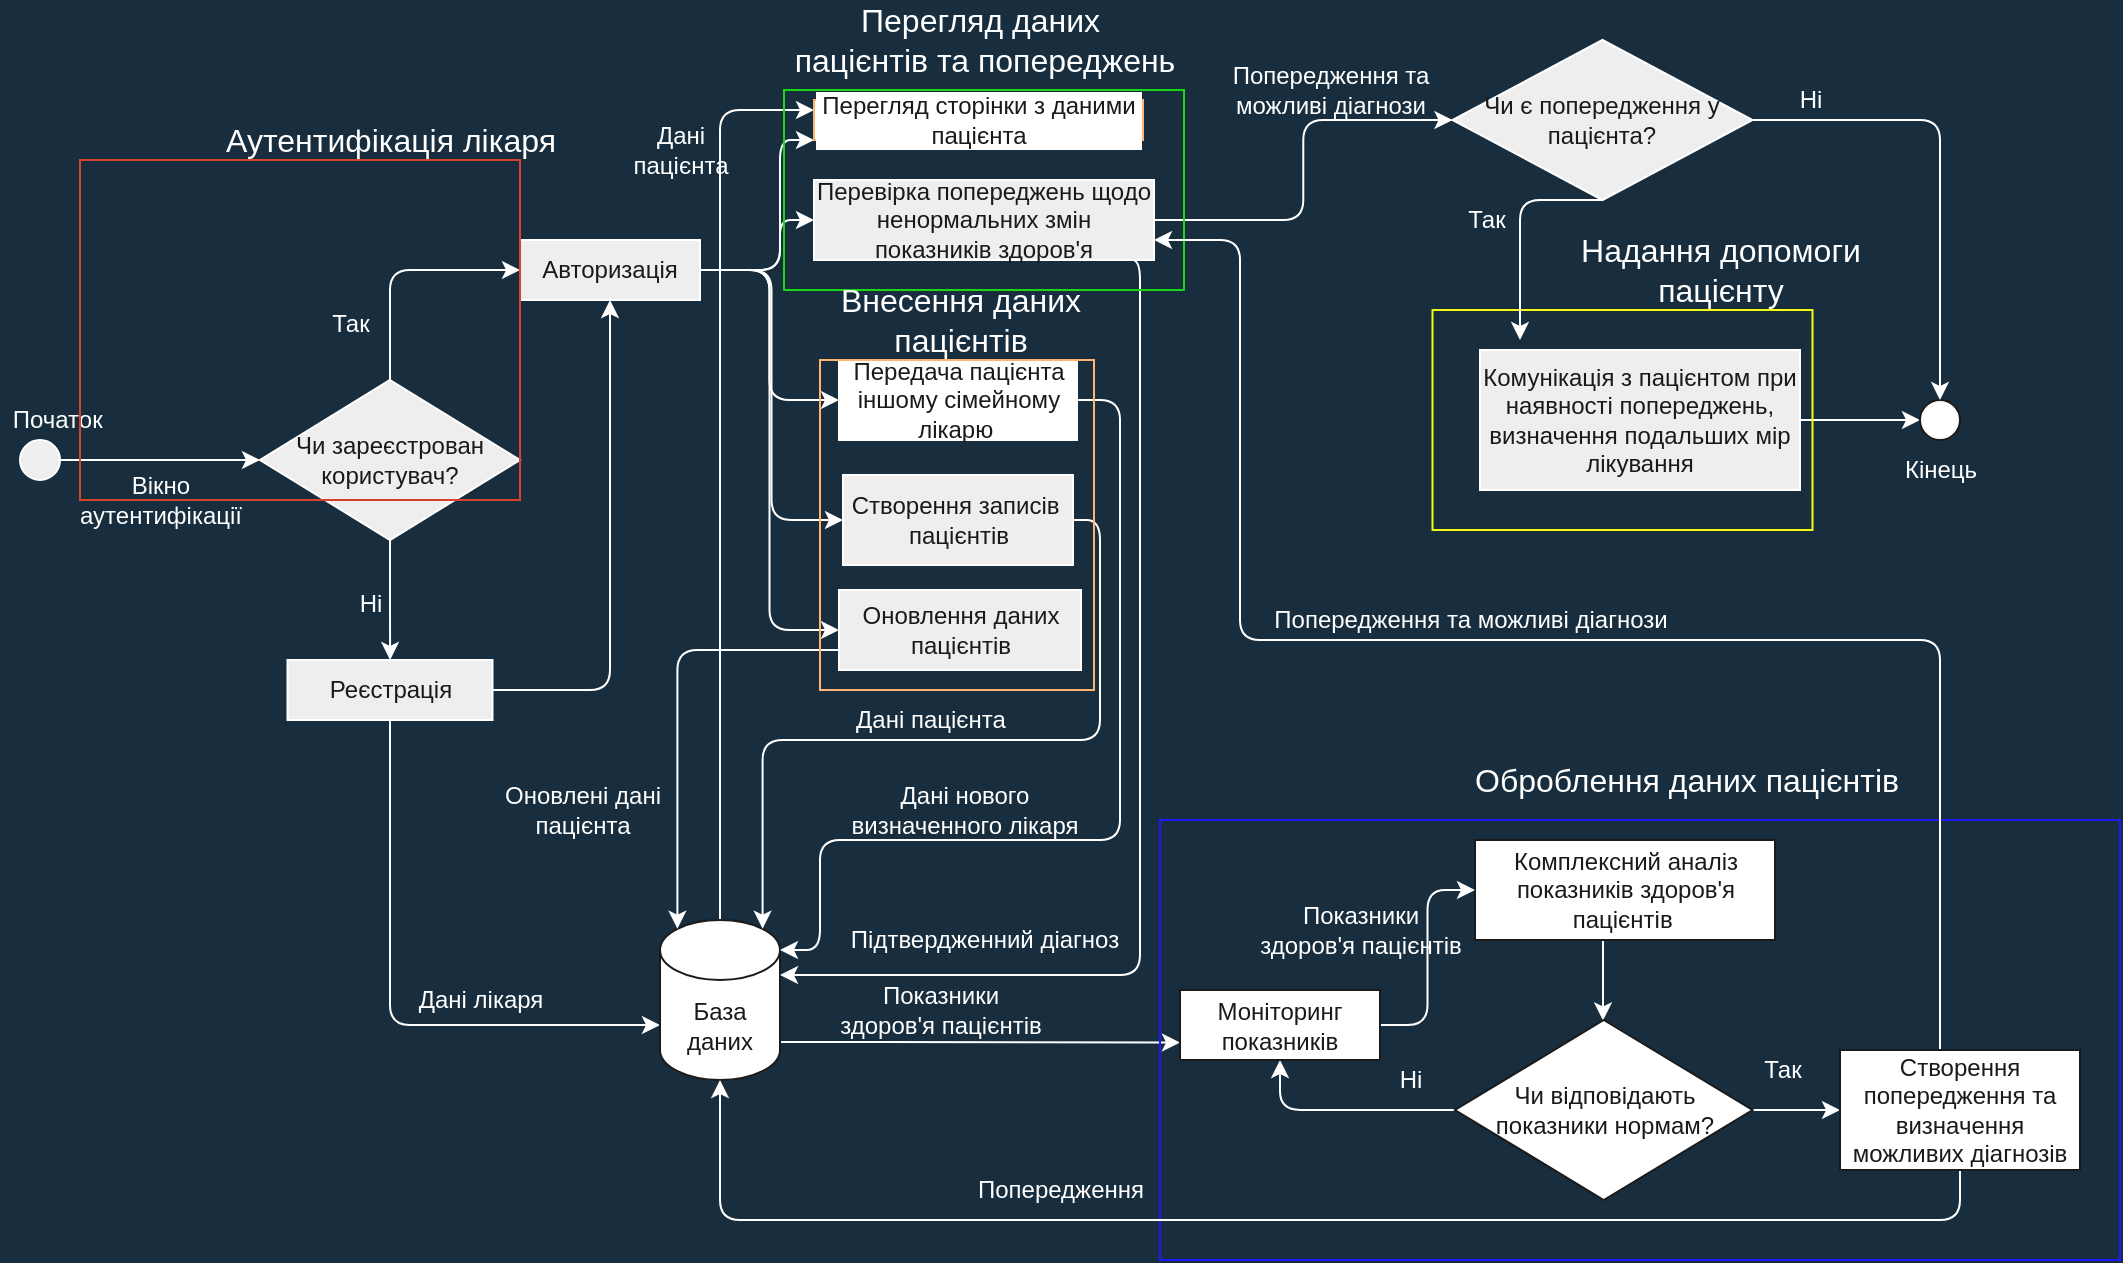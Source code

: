 <mxfile version="16.0.0" type="github">
  <diagram id="C5RBs43oDa-KdzZeNtuy" name="Page-1">
    <mxGraphModel dx="1379" dy="676" grid="1" gridSize="10" guides="1" tooltips="1" connect="1" arrows="1" fold="1" page="1" pageScale="1" pageWidth="4681" pageHeight="3300" background="#182E3E" math="0" shadow="0">
      <root>
        <mxCell id="WIyWlLk6GJQsqaUBKTNV-0" />
        <mxCell id="WIyWlLk6GJQsqaUBKTNV-1" parent="WIyWlLk6GJQsqaUBKTNV-0" />
        <mxCell id="y0yZuJV5ynNRILyXGZqt-6" style="edgeStyle=orthogonalEdgeStyle;curved=0;rounded=1;sketch=0;orthogonalLoop=1;jettySize=auto;html=1;fontColor=#FFFFFF;strokeColor=#FFFFFF;" edge="1" parent="WIyWlLk6GJQsqaUBKTNV-1" source="y0yZuJV5ynNRILyXGZqt-0">
          <mxGeometry relative="1" as="geometry">
            <mxPoint x="130" y="230" as="targetPoint" />
          </mxGeometry>
        </mxCell>
        <mxCell id="y0yZuJV5ynNRILyXGZqt-0" value="" style="ellipse;whiteSpace=wrap;html=1;aspect=fixed;rounded=0;sketch=0;fontColor=#1A1A1A;strokeColor=#FFFFFF;fillColor=#EEEEEE;" vertex="1" parent="WIyWlLk6GJQsqaUBKTNV-1">
          <mxGeometry x="10" y="220" width="20" height="20" as="geometry" />
        </mxCell>
        <mxCell id="y0yZuJV5ynNRILyXGZqt-3" value="Початок&amp;nbsp;" style="text;html=1;align=center;verticalAlign=middle;resizable=0;points=[];autosize=1;strokeColor=none;fillColor=none;fontColor=#FFFFFF;" vertex="1" parent="WIyWlLk6GJQsqaUBKTNV-1">
          <mxGeometry y="200" width="60" height="20" as="geometry" />
        </mxCell>
        <mxCell id="y0yZuJV5ynNRILyXGZqt-8" value="&lt;font style=&quot;font-size: 16px&quot;&gt;Аутентифікація лікаря&lt;/font&gt;" style="text;html=1;align=center;verticalAlign=middle;resizable=0;points=[];autosize=1;strokeColor=none;fillColor=none;fontColor=#FFFFFF;" vertex="1" parent="WIyWlLk6GJQsqaUBKTNV-1">
          <mxGeometry x="105" y="60" width="180" height="20" as="geometry" />
        </mxCell>
        <mxCell id="y0yZuJV5ynNRILyXGZqt-10" value="Вікно &lt;br&gt;аутентифікації" style="text;html=1;align=center;verticalAlign=middle;resizable=0;points=[];autosize=1;strokeColor=none;fillColor=none;fontSize=12;fontColor=#FFFFFF;" vertex="1" parent="WIyWlLk6GJQsqaUBKTNV-1">
          <mxGeometry x="30" y="235" width="100" height="30" as="geometry" />
        </mxCell>
        <mxCell id="y0yZuJV5ynNRILyXGZqt-14" value="" style="edgeStyle=orthogonalEdgeStyle;curved=0;rounded=1;sketch=0;orthogonalLoop=1;jettySize=auto;html=1;fontSize=12;fontColor=#1A1A1A;strokeColor=#FFFFFF;entryX=0;entryY=0.5;entryDx=0;entryDy=0;" edge="1" parent="WIyWlLk6GJQsqaUBKTNV-1" source="y0yZuJV5ynNRILyXGZqt-11" target="y0yZuJV5ynNRILyXGZqt-13">
          <mxGeometry relative="1" as="geometry" />
        </mxCell>
        <mxCell id="y0yZuJV5ynNRILyXGZqt-17" value="" style="edgeStyle=orthogonalEdgeStyle;curved=0;rounded=1;sketch=0;orthogonalLoop=1;jettySize=auto;html=1;fontSize=12;fontColor=#1A1A1A;strokeColor=#FFFFFF;" edge="1" parent="WIyWlLk6GJQsqaUBKTNV-1" source="y0yZuJV5ynNRILyXGZqt-11" target="y0yZuJV5ynNRILyXGZqt-16">
          <mxGeometry relative="1" as="geometry" />
        </mxCell>
        <mxCell id="y0yZuJV5ynNRILyXGZqt-11" value="&lt;font color=&quot;#1a1a1a&quot;&gt;Чи зареєстрован користувач?&lt;/font&gt;" style="rhombus;whiteSpace=wrap;html=1;rounded=0;sketch=0;fontSize=12;fontColor=#FFFFFF;strokeColor=#FFFFFF;fillColor=#EEEEEE;" vertex="1" parent="WIyWlLk6GJQsqaUBKTNV-1">
          <mxGeometry x="130" y="190" width="130" height="80" as="geometry" />
        </mxCell>
        <mxCell id="y0yZuJV5ynNRILyXGZqt-23" value="" style="edgeStyle=orthogonalEdgeStyle;curved=0;rounded=1;sketch=0;orthogonalLoop=1;jettySize=auto;html=1;fontSize=12;fontColor=#1A1A1A;strokeColor=#FFFFFF;entryX=0;entryY=0.5;entryDx=0;entryDy=0;" edge="1" parent="WIyWlLk6GJQsqaUBKTNV-1" source="y0yZuJV5ynNRILyXGZqt-13" target="y0yZuJV5ynNRILyXGZqt-22">
          <mxGeometry relative="1" as="geometry" />
        </mxCell>
        <mxCell id="y0yZuJV5ynNRILyXGZqt-28" style="edgeStyle=orthogonalEdgeStyle;curved=0;rounded=1;sketch=0;orthogonalLoop=1;jettySize=auto;html=1;entryX=0;entryY=0.5;entryDx=0;entryDy=0;fontSize=12;fontColor=#1A1A1A;strokeColor=#FFFFFF;" edge="1" parent="WIyWlLk6GJQsqaUBKTNV-1" source="y0yZuJV5ynNRILyXGZqt-13" target="y0yZuJV5ynNRILyXGZqt-26">
          <mxGeometry relative="1" as="geometry">
            <Array as="points">
              <mxPoint x="390" y="135" />
              <mxPoint x="390" y="110" />
            </Array>
          </mxGeometry>
        </mxCell>
        <mxCell id="y0yZuJV5ynNRILyXGZqt-29" style="edgeStyle=orthogonalEdgeStyle;curved=0;rounded=1;sketch=0;orthogonalLoop=1;jettySize=auto;html=1;fontSize=12;fontColor=#1A1A1A;strokeColor=#FFFFFF;entryX=0;entryY=0.5;entryDx=0;entryDy=0;" edge="1" parent="WIyWlLk6GJQsqaUBKTNV-1" source="y0yZuJV5ynNRILyXGZqt-13" target="y0yZuJV5ynNRILyXGZqt-30">
          <mxGeometry relative="1" as="geometry">
            <mxPoint x="380" y="50" as="targetPoint" />
          </mxGeometry>
        </mxCell>
        <mxCell id="y0yZuJV5ynNRILyXGZqt-76" value="" style="edgeStyle=orthogonalEdgeStyle;rounded=1;sketch=0;orthogonalLoop=1;jettySize=auto;html=1;fontSize=12;fontColor=#FFFFFF;strokeColor=#FFFFFF;entryX=0;entryY=0.5;entryDx=0;entryDy=0;" edge="1" parent="WIyWlLk6GJQsqaUBKTNV-1" source="y0yZuJV5ynNRILyXGZqt-13" target="y0yZuJV5ynNRILyXGZqt-75">
          <mxGeometry relative="1" as="geometry" />
        </mxCell>
        <mxCell id="y0yZuJV5ynNRILyXGZqt-110" style="edgeStyle=orthogonalEdgeStyle;rounded=1;sketch=0;orthogonalLoop=1;jettySize=auto;html=1;entryX=0;entryY=1;entryDx=0;entryDy=0;fontSize=12;fontColor=#FFFFFF;strokeColor=#FFFFFF;" edge="1" parent="WIyWlLk6GJQsqaUBKTNV-1" source="y0yZuJV5ynNRILyXGZqt-13" target="y0yZuJV5ynNRILyXGZqt-108">
          <mxGeometry relative="1" as="geometry">
            <Array as="points">
              <mxPoint x="390" y="135" />
              <mxPoint x="390" y="70" />
            </Array>
          </mxGeometry>
        </mxCell>
        <mxCell id="y0yZuJV5ynNRILyXGZqt-13" value="&lt;font color=&quot;#1a1a1a&quot;&gt;Авторизація&lt;/font&gt;" style="whiteSpace=wrap;html=1;fillColor=#EEEEEE;strokeColor=#FFFFFF;fontColor=#FFFFFF;rounded=0;sketch=0;" vertex="1" parent="WIyWlLk6GJQsqaUBKTNV-1">
          <mxGeometry x="260" y="120" width="90" height="30" as="geometry" />
        </mxCell>
        <mxCell id="y0yZuJV5ynNRILyXGZqt-20" style="edgeStyle=orthogonalEdgeStyle;curved=0;rounded=1;sketch=0;orthogonalLoop=1;jettySize=auto;html=1;entryX=0;entryY=0;entryDx=0;entryDy=52.5;entryPerimeter=0;fontSize=12;fontColor=#1A1A1A;strokeColor=#FFFFFF;exitX=0.5;exitY=1;exitDx=0;exitDy=0;" edge="1" parent="WIyWlLk6GJQsqaUBKTNV-1" source="y0yZuJV5ynNRILyXGZqt-16" target="y0yZuJV5ynNRILyXGZqt-19">
          <mxGeometry relative="1" as="geometry" />
        </mxCell>
        <mxCell id="y0yZuJV5ynNRILyXGZqt-21" style="edgeStyle=orthogonalEdgeStyle;curved=0;rounded=1;sketch=0;orthogonalLoop=1;jettySize=auto;html=1;entryX=0.5;entryY=1;entryDx=0;entryDy=0;fontSize=12;fontColor=#1A1A1A;strokeColor=#FFFFFF;" edge="1" parent="WIyWlLk6GJQsqaUBKTNV-1" source="y0yZuJV5ynNRILyXGZqt-16" target="y0yZuJV5ynNRILyXGZqt-13">
          <mxGeometry relative="1" as="geometry" />
        </mxCell>
        <mxCell id="y0yZuJV5ynNRILyXGZqt-16" value="&lt;font color=&quot;#1a1a1a&quot;&gt;Реєстрація&lt;/font&gt;" style="whiteSpace=wrap;html=1;fillColor=#EEEEEE;strokeColor=#FFFFFF;fontColor=#FFFFFF;rounded=0;sketch=0;" vertex="1" parent="WIyWlLk6GJQsqaUBKTNV-1">
          <mxGeometry x="143.75" y="330" width="102.5" height="30" as="geometry" />
        </mxCell>
        <mxCell id="y0yZuJV5ynNRILyXGZqt-100" style="edgeStyle=orthogonalEdgeStyle;rounded=1;sketch=0;orthogonalLoop=1;jettySize=auto;html=1;entryX=0;entryY=0.75;entryDx=0;entryDy=0;fontSize=12;fontColor=#FFFFFF;strokeColor=#FFFFFF;" edge="1" parent="WIyWlLk6GJQsqaUBKTNV-1" source="y0yZuJV5ynNRILyXGZqt-19" target="y0yZuJV5ynNRILyXGZqt-97">
          <mxGeometry relative="1" as="geometry">
            <Array as="points">
              <mxPoint x="430" y="521" />
              <mxPoint x="430" y="521" />
            </Array>
          </mxGeometry>
        </mxCell>
        <mxCell id="y0yZuJV5ynNRILyXGZqt-111" style="edgeStyle=orthogonalEdgeStyle;rounded=1;sketch=0;orthogonalLoop=1;jettySize=auto;html=1;entryX=0;entryY=0.25;entryDx=0;entryDy=0;fontSize=12;fontColor=#1A1A1A;strokeColor=#FFFFFF;" edge="1" parent="WIyWlLk6GJQsqaUBKTNV-1" source="y0yZuJV5ynNRILyXGZqt-19" target="y0yZuJV5ynNRILyXGZqt-108">
          <mxGeometry relative="1" as="geometry">
            <Array as="points">
              <mxPoint x="360" y="55" />
            </Array>
          </mxGeometry>
        </mxCell>
        <mxCell id="y0yZuJV5ynNRILyXGZqt-19" value="&lt;span style=&quot;background-color: rgb(255 , 255 , 255)&quot;&gt;База даних&lt;/span&gt;" style="shape=cylinder3;whiteSpace=wrap;html=1;boundedLbl=1;backgroundOutline=1;size=15;rounded=0;sketch=0;fontSize=12;fontColor=#1A1A1A;strokeColor=#1A1A1A;fillColor=#FFFFFF;" vertex="1" parent="WIyWlLk6GJQsqaUBKTNV-1">
          <mxGeometry x="330" y="460" width="60" height="80" as="geometry" />
        </mxCell>
        <mxCell id="y0yZuJV5ynNRILyXGZqt-33" style="edgeStyle=orthogonalEdgeStyle;curved=0;rounded=1;sketch=0;orthogonalLoop=1;jettySize=auto;html=1;entryX=0.855;entryY=0;entryDx=0;entryDy=4.35;entryPerimeter=0;fontSize=12;fontColor=#1A1A1A;strokeColor=#FFFFFF;exitX=1;exitY=0.5;exitDx=0;exitDy=0;" edge="1" parent="WIyWlLk6GJQsqaUBKTNV-1" source="y0yZuJV5ynNRILyXGZqt-22" target="y0yZuJV5ynNRILyXGZqt-19">
          <mxGeometry relative="1" as="geometry">
            <mxPoint x="530" y="200" as="sourcePoint" />
            <Array as="points">
              <mxPoint x="550" y="260" />
              <mxPoint x="550" y="370" />
              <mxPoint x="381" y="370" />
            </Array>
          </mxGeometry>
        </mxCell>
        <mxCell id="y0yZuJV5ynNRILyXGZqt-22" value="&lt;font color=&quot;#1a1a1a&quot;&gt;Створення записів&amp;nbsp;&lt;br&gt;пацієнтів&lt;/font&gt;" style="whiteSpace=wrap;html=1;fillColor=#EEEEEE;strokeColor=#FFFFFF;fontColor=#FFFFFF;rounded=0;sketch=0;" vertex="1" parent="WIyWlLk6GJQsqaUBKTNV-1">
          <mxGeometry x="421.5" y="237.5" width="115" height="45" as="geometry" />
        </mxCell>
        <mxCell id="y0yZuJV5ynNRILyXGZqt-90" style="edgeStyle=orthogonalEdgeStyle;rounded=1;sketch=0;orthogonalLoop=1;jettySize=auto;html=1;entryX=1;entryY=0;entryDx=0;entryDy=27.5;entryPerimeter=0;fontSize=12;fontColor=#FFFFFF;strokeColor=#FFFFFF;exitX=0.912;exitY=0.997;exitDx=0;exitDy=0;exitPerimeter=0;" edge="1" parent="WIyWlLk6GJQsqaUBKTNV-1" source="y0yZuJV5ynNRILyXGZqt-26" target="y0yZuJV5ynNRILyXGZqt-19">
          <mxGeometry relative="1" as="geometry">
            <mxPoint x="570" y="170" as="sourcePoint" />
            <Array as="points">
              <mxPoint x="570" y="488" />
            </Array>
          </mxGeometry>
        </mxCell>
        <mxCell id="y0yZuJV5ynNRILyXGZqt-116" value="" style="edgeStyle=orthogonalEdgeStyle;rounded=1;sketch=0;orthogonalLoop=1;jettySize=auto;html=1;fontSize=12;fontColor=#FFFFFF;strokeColor=#FFFFFF;" edge="1" parent="WIyWlLk6GJQsqaUBKTNV-1" source="y0yZuJV5ynNRILyXGZqt-26" target="y0yZuJV5ynNRILyXGZqt-115">
          <mxGeometry relative="1" as="geometry" />
        </mxCell>
        <mxCell id="y0yZuJV5ynNRILyXGZqt-26" value="&lt;span style=&quot;color: rgb(26 , 26 , 26)&quot;&gt;Перевірка попереджень щодо ненормальних змін показників здоров&#39;я&lt;/span&gt;" style="whiteSpace=wrap;html=1;fillColor=#EEEEEE;strokeColor=#FFFFFF;fontColor=#FFFFFF;rounded=0;sketch=0;" vertex="1" parent="WIyWlLk6GJQsqaUBKTNV-1">
          <mxGeometry x="407" y="90" width="170" height="40" as="geometry" />
        </mxCell>
        <mxCell id="y0yZuJV5ynNRILyXGZqt-34" style="edgeStyle=orthogonalEdgeStyle;curved=0;rounded=1;sketch=0;orthogonalLoop=1;jettySize=auto;html=1;entryX=0.145;entryY=0;entryDx=0;entryDy=4.35;entryPerimeter=0;fontSize=12;fontColor=#1A1A1A;strokeColor=#FFFFFF;exitX=0;exitY=0.75;exitDx=0;exitDy=0;" edge="1" parent="WIyWlLk6GJQsqaUBKTNV-1" source="y0yZuJV5ynNRILyXGZqt-30" target="y0yZuJV5ynNRILyXGZqt-19">
          <mxGeometry relative="1" as="geometry" />
        </mxCell>
        <mxCell id="y0yZuJV5ynNRILyXGZqt-30" value="&lt;font color=&quot;#1a1a1a&quot;&gt;Оновлення даних пацієнтів&lt;/font&gt;" style="whiteSpace=wrap;html=1;fillColor=#EEEEEE;strokeColor=#FFFFFF;fontColor=#FFFFFF;rounded=0;sketch=0;" vertex="1" parent="WIyWlLk6GJQsqaUBKTNV-1">
          <mxGeometry x="419.5" y="295" width="121" height="40" as="geometry" />
        </mxCell>
        <mxCell id="y0yZuJV5ynNRILyXGZqt-35" value="Дані лікаря" style="text;html=1;align=center;verticalAlign=middle;resizable=0;points=[];autosize=1;strokeColor=none;fillColor=none;fontSize=12;fontColor=#FFFFFF;" vertex="1" parent="WIyWlLk6GJQsqaUBKTNV-1">
          <mxGeometry x="200" y="490" width="80" height="20" as="geometry" />
        </mxCell>
        <mxCell id="y0yZuJV5ynNRILyXGZqt-36" value="Оновлені дані &lt;br&gt;пацієнта" style="text;html=1;align=center;verticalAlign=middle;resizable=0;points=[];autosize=1;strokeColor=none;fillColor=none;fontSize=12;fontColor=#FFFFFF;" vertex="1" parent="WIyWlLk6GJQsqaUBKTNV-1">
          <mxGeometry x="246.25" y="390" width="90" height="30" as="geometry" />
        </mxCell>
        <mxCell id="y0yZuJV5ynNRILyXGZqt-37" value="Дані пацієнта" style="text;html=1;align=center;verticalAlign=middle;resizable=0;points=[];autosize=1;strokeColor=none;fillColor=none;fontSize=12;fontColor=#FFFFFF;" vertex="1" parent="WIyWlLk6GJQsqaUBKTNV-1">
          <mxGeometry x="420" y="350" width="90" height="20" as="geometry" />
        </mxCell>
        <mxCell id="y0yZuJV5ynNRILyXGZqt-80" value="" style="edgeStyle=orthogonalEdgeStyle;rounded=1;sketch=0;orthogonalLoop=1;jettySize=auto;html=1;fontSize=12;fontColor=#FFFFFF;strokeColor=#FFFFFF;" edge="1" parent="WIyWlLk6GJQsqaUBKTNV-1" source="y0yZuJV5ynNRILyXGZqt-38" target="y0yZuJV5ynNRILyXGZqt-79">
          <mxGeometry relative="1" as="geometry">
            <Array as="points">
              <mxPoint x="801.5" y="480" />
              <mxPoint x="801.5" y="480" />
            </Array>
          </mxGeometry>
        </mxCell>
        <mxCell id="y0yZuJV5ynNRILyXGZqt-38" value="Комплексний аналіз показників здоров&#39;я пацієнтів&amp;nbsp;" style="whiteSpace=wrap;html=1;fillColor=#FFFFFF;strokeColor=#1A1A1A;fontColor=#1A1A1A;rounded=0;sketch=0;" vertex="1" parent="WIyWlLk6GJQsqaUBKTNV-1">
          <mxGeometry x="737.5" y="420" width="150" height="50" as="geometry" />
        </mxCell>
        <mxCell id="y0yZuJV5ynNRILyXGZqt-42" value="Попередження та можливі діагнози" style="text;html=1;align=center;verticalAlign=middle;resizable=0;points=[];autosize=1;strokeColor=none;fillColor=none;fontSize=12;fontColor=#FFFFFF;" vertex="1" parent="WIyWlLk6GJQsqaUBKTNV-1">
          <mxGeometry x="630" y="300" width="210" height="20" as="geometry" />
        </mxCell>
        <mxCell id="y0yZuJV5ynNRILyXGZqt-43" value="Показники &lt;br&gt;здоров&#39;я пацієнтів" style="text;html=1;align=center;verticalAlign=middle;resizable=0;points=[];autosize=1;strokeColor=none;fillColor=none;fontSize=12;fontColor=#FFFFFF;" vertex="1" parent="WIyWlLk6GJQsqaUBKTNV-1">
          <mxGeometry x="410" y="490" width="120" height="30" as="geometry" />
        </mxCell>
        <mxCell id="y0yZuJV5ynNRILyXGZqt-49" value="" style="edgeStyle=orthogonalEdgeStyle;curved=0;rounded=1;sketch=0;orthogonalLoop=1;jettySize=auto;html=1;fontSize=12;fontColor=#1A1A1A;strokeColor=#FFFFFF;entryX=0;entryY=0.5;entryDx=0;entryDy=0;exitX=1;exitY=0.5;exitDx=0;exitDy=0;" edge="1" parent="WIyWlLk6GJQsqaUBKTNV-1" source="y0yZuJV5ynNRILyXGZqt-46" target="y0yZuJV5ynNRILyXGZqt-50">
          <mxGeometry relative="1" as="geometry">
            <mxPoint x="830" y="290" as="sourcePoint" />
            <mxPoint x="720" y="330" as="targetPoint" />
            <Array as="points">
              <mxPoint x="920" y="210" />
            </Array>
          </mxGeometry>
        </mxCell>
        <mxCell id="y0yZuJV5ynNRILyXGZqt-46" value="&lt;font color=&quot;#1a1a1a&quot;&gt;Комунікація з пацієнтом при наявності попереджень, визначення подальших мір лікування&lt;/font&gt;" style="whiteSpace=wrap;html=1;fillColor=#EEEEEE;strokeColor=#FFFFFF;fontColor=#FFFFFF;rounded=0;sketch=0;" vertex="1" parent="WIyWlLk6GJQsqaUBKTNV-1">
          <mxGeometry x="740" y="175" width="160" height="70" as="geometry" />
        </mxCell>
        <mxCell id="y0yZuJV5ynNRILyXGZqt-50" value="" style="ellipse;whiteSpace=wrap;html=1;aspect=fixed;rounded=0;labelBackgroundColor=#FFFFFF;sketch=0;fontSize=12;fontColor=#1A1A1A;strokeColor=#1A1A1A;fillColor=#FFFFFF;" vertex="1" parent="WIyWlLk6GJQsqaUBKTNV-1">
          <mxGeometry x="960" y="200" width="20" height="20" as="geometry" />
        </mxCell>
        <mxCell id="y0yZuJV5ynNRILyXGZqt-51" value="&lt;font color=&quot;#ffffff&quot;&gt;Кінець&lt;br&gt;&lt;/font&gt;" style="text;html=1;align=center;verticalAlign=middle;resizable=0;points=[];autosize=1;strokeColor=none;fillColor=none;fontSize=12;fontColor=#1A1A1A;" vertex="1" parent="WIyWlLk6GJQsqaUBKTNV-1">
          <mxGeometry x="945" y="225" width="50" height="20" as="geometry" />
        </mxCell>
        <mxCell id="y0yZuJV5ynNRILyXGZqt-59" value="&lt;font style=&quot;font-size: 16px&quot;&gt;Оброблення даних пацієнтів&lt;/font&gt;" style="text;html=1;align=center;verticalAlign=middle;resizable=0;points=[];autosize=1;strokeColor=none;fillColor=none;fontSize=12;fontColor=#FFFFFF;" vertex="1" parent="WIyWlLk6GJQsqaUBKTNV-1">
          <mxGeometry x="727.5" y="380" width="230" height="20" as="geometry" />
        </mxCell>
        <mxCell id="y0yZuJV5ynNRILyXGZqt-60" value="Перегляд даних&amp;nbsp;&lt;br&gt;пацієнтів та попереджень" style="text;html=1;align=center;verticalAlign=middle;resizable=0;points=[];autosize=1;strokeColor=none;fillColor=none;fontSize=16;fontColor=#FFFFFF;" vertex="1" parent="WIyWlLk6GJQsqaUBKTNV-1">
          <mxGeometry x="387" width="210" height="40" as="geometry" />
        </mxCell>
        <mxCell id="y0yZuJV5ynNRILyXGZqt-61" value="Надання допомоги&lt;br&gt;пацієнту" style="text;html=1;align=center;verticalAlign=middle;resizable=0;points=[];autosize=1;strokeColor=none;fillColor=none;fontSize=16;fontColor=#FFFFFF;" vertex="1" parent="WIyWlLk6GJQsqaUBKTNV-1">
          <mxGeometry x="780" y="115" width="160" height="40" as="geometry" />
        </mxCell>
        <mxCell id="y0yZuJV5ynNRILyXGZqt-67" value="" style="rounded=0;labelBackgroundColor=default;sketch=0;fontSize=16;whiteSpace=wrap;html=1;fillColor=none;fontColor=#333333;strokeColor=#D6422B;gradientColor=none;" vertex="1" parent="WIyWlLk6GJQsqaUBKTNV-1">
          <mxGeometry x="40" y="80" width="220" height="170" as="geometry" />
        </mxCell>
        <mxCell id="y0yZuJV5ynNRILyXGZqt-68" value="" style="rounded=0;whiteSpace=wrap;html=1;labelBackgroundColor=default;sketch=0;fontSize=16;fontColor=#FFFFFF;strokeColor=#1CD615;fillColor=none;gradientColor=none;" vertex="1" parent="WIyWlLk6GJQsqaUBKTNV-1">
          <mxGeometry x="392" y="45" width="200" height="100" as="geometry" />
        </mxCell>
        <mxCell id="y0yZuJV5ynNRILyXGZqt-69" value="" style="rounded=0;whiteSpace=wrap;html=1;labelBackgroundColor=default;sketch=0;fontSize=16;fontColor=#FFFFFF;strokeColor=#F5FC14;fillColor=none;gradientColor=none;" vertex="1" parent="WIyWlLk6GJQsqaUBKTNV-1">
          <mxGeometry x="716.25" y="155" width="190" height="110" as="geometry" />
        </mxCell>
        <mxCell id="y0yZuJV5ynNRILyXGZqt-70" value="" style="rounded=0;whiteSpace=wrap;html=1;labelBackgroundColor=default;sketch=0;fontSize=16;fontColor=#FFFFFF;strokeColor=#2119FC;fillColor=none;gradientColor=none;" vertex="1" parent="WIyWlLk6GJQsqaUBKTNV-1">
          <mxGeometry x="580" y="410" width="480" height="220" as="geometry" />
        </mxCell>
        <mxCell id="y0yZuJV5ynNRILyXGZqt-71" value="&lt;font style=&quot;font-size: 12px&quot;&gt;Так&lt;/font&gt;" style="text;html=1;align=center;verticalAlign=middle;resizable=0;points=[];autosize=1;strokeColor=none;fillColor=none;fontSize=16;fontColor=#FFFFFF;" vertex="1" parent="WIyWlLk6GJQsqaUBKTNV-1">
          <mxGeometry x="160" y="150" width="30" height="20" as="geometry" />
        </mxCell>
        <mxCell id="y0yZuJV5ynNRILyXGZqt-72" value="&lt;font style=&quot;font-size: 12px&quot;&gt;Ні&lt;/font&gt;" style="text;html=1;align=center;verticalAlign=middle;resizable=0;points=[];autosize=1;strokeColor=none;fillColor=none;fontSize=16;fontColor=#FFFFFF;" vertex="1" parent="WIyWlLk6GJQsqaUBKTNV-1">
          <mxGeometry x="170" y="290" width="30" height="20" as="geometry" />
        </mxCell>
        <mxCell id="y0yZuJV5ynNRILyXGZqt-77" style="edgeStyle=orthogonalEdgeStyle;rounded=1;sketch=0;orthogonalLoop=1;jettySize=auto;html=1;entryX=1;entryY=0;entryDx=0;entryDy=15;entryPerimeter=0;fontSize=12;fontColor=#1A1A1A;strokeColor=#FFFFFF;exitX=1;exitY=0.5;exitDx=0;exitDy=0;" edge="1" parent="WIyWlLk6GJQsqaUBKTNV-1" source="y0yZuJV5ynNRILyXGZqt-75" target="y0yZuJV5ynNRILyXGZqt-19">
          <mxGeometry relative="1" as="geometry">
            <Array as="points">
              <mxPoint x="560" y="200" />
              <mxPoint x="560" y="420" />
              <mxPoint x="410" y="420" />
              <mxPoint x="410" y="475" />
            </Array>
          </mxGeometry>
        </mxCell>
        <mxCell id="y0yZuJV5ynNRILyXGZqt-75" value="&lt;font color=&quot;#1a1a1a&quot;&gt;Передача пацієнта іншому сімейному лікарю&amp;nbsp;&lt;/font&gt;" style="whiteSpace=wrap;html=1;fillColor=default;strokeColor=#FFFFFF;fontColor=#FFFFFF;rounded=0;sketch=0;" vertex="1" parent="WIyWlLk6GJQsqaUBKTNV-1">
          <mxGeometry x="419.5" y="180" width="119" height="40" as="geometry" />
        </mxCell>
        <mxCell id="y0yZuJV5ynNRILyXGZqt-78" value="&lt;font color=&quot;#ffffff&quot;&gt;Дані нового &lt;br&gt;визначенного лікаря&lt;/font&gt;" style="text;html=1;align=center;verticalAlign=middle;resizable=0;points=[];autosize=1;strokeColor=none;fillColor=none;fontSize=12;fontColor=#1A1A1A;" vertex="1" parent="WIyWlLk6GJQsqaUBKTNV-1">
          <mxGeometry x="417" y="390" width="130" height="30" as="geometry" />
        </mxCell>
        <mxCell id="y0yZuJV5ynNRILyXGZqt-82" value="" style="edgeStyle=orthogonalEdgeStyle;rounded=1;sketch=0;orthogonalLoop=1;jettySize=auto;html=1;fontSize=12;fontColor=#FFFFFF;strokeColor=#FFFFFF;" edge="1" parent="WIyWlLk6GJQsqaUBKTNV-1" source="y0yZuJV5ynNRILyXGZqt-79" target="y0yZuJV5ynNRILyXGZqt-81">
          <mxGeometry relative="1" as="geometry" />
        </mxCell>
        <mxCell id="y0yZuJV5ynNRILyXGZqt-87" style="edgeStyle=orthogonalEdgeStyle;rounded=1;sketch=0;orthogonalLoop=1;jettySize=auto;html=1;fontSize=12;fontColor=#FFFFFF;strokeColor=#FFFFFF;entryX=0.5;entryY=1;entryDx=0;entryDy=0;" edge="1" parent="WIyWlLk6GJQsqaUBKTNV-1" source="y0yZuJV5ynNRILyXGZqt-79" target="y0yZuJV5ynNRILyXGZqt-97">
          <mxGeometry relative="1" as="geometry">
            <mxPoint x="409" y="520" as="targetPoint" />
            <Array as="points">
              <mxPoint x="640" y="555" />
            </Array>
          </mxGeometry>
        </mxCell>
        <mxCell id="y0yZuJV5ynNRILyXGZqt-79" value="Чи відповідають показники нормам?" style="rhombus;whiteSpace=wrap;html=1;fillColor=#FFFFFF;strokeColor=#1A1A1A;fontColor=#1A1A1A;rounded=0;sketch=0;" vertex="1" parent="WIyWlLk6GJQsqaUBKTNV-1">
          <mxGeometry x="727.5" y="510" width="148.75" height="90" as="geometry" />
        </mxCell>
        <mxCell id="y0yZuJV5ynNRILyXGZqt-85" style="edgeStyle=orthogonalEdgeStyle;rounded=1;sketch=0;orthogonalLoop=1;jettySize=auto;html=1;entryX=0.5;entryY=1;entryDx=0;entryDy=0;entryPerimeter=0;fontSize=12;fontColor=#FFFFFF;strokeColor=#FFFFFF;exitX=0.5;exitY=1;exitDx=0;exitDy=0;" edge="1" parent="WIyWlLk6GJQsqaUBKTNV-1" source="y0yZuJV5ynNRILyXGZqt-81" target="y0yZuJV5ynNRILyXGZqt-19">
          <mxGeometry relative="1" as="geometry">
            <Array as="points">
              <mxPoint x="980" y="610" />
              <mxPoint x="360" y="610" />
            </Array>
          </mxGeometry>
        </mxCell>
        <mxCell id="y0yZuJV5ynNRILyXGZqt-92" style="edgeStyle=orthogonalEdgeStyle;rounded=1;sketch=0;orthogonalLoop=1;jettySize=auto;html=1;fontSize=12;fontColor=#FFFFFF;strokeColor=#FFFFFF;entryX=1;entryY=0.75;entryDx=0;entryDy=0;" edge="1" parent="WIyWlLk6GJQsqaUBKTNV-1" source="y0yZuJV5ynNRILyXGZqt-81" target="y0yZuJV5ynNRILyXGZqt-26">
          <mxGeometry relative="1" as="geometry">
            <mxPoint x="590" y="123" as="targetPoint" />
            <Array as="points">
              <mxPoint x="970" y="320" />
              <mxPoint x="620" y="320" />
              <mxPoint x="620" y="120" />
            </Array>
          </mxGeometry>
        </mxCell>
        <mxCell id="y0yZuJV5ynNRILyXGZqt-81" value="Створення попередження та визначення можливих діагнозів" style="whiteSpace=wrap;html=1;fillColor=#FFFFFF;strokeColor=#1A1A1A;fontColor=#1A1A1A;rounded=0;sketch=0;" vertex="1" parent="WIyWlLk6GJQsqaUBKTNV-1">
          <mxGeometry x="920" y="525" width="120" height="60" as="geometry" />
        </mxCell>
        <mxCell id="y0yZuJV5ynNRILyXGZqt-86" value="Так" style="text;html=1;align=center;verticalAlign=middle;resizable=0;points=[];autosize=1;strokeColor=none;fillColor=none;fontSize=12;fontColor=#FFFFFF;" vertex="1" parent="WIyWlLk6GJQsqaUBKTNV-1">
          <mxGeometry x="876.25" y="525" width="30" height="20" as="geometry" />
        </mxCell>
        <mxCell id="y0yZuJV5ynNRILyXGZqt-88" value="Ні" style="text;html=1;align=center;verticalAlign=middle;resizable=0;points=[];autosize=1;strokeColor=none;fillColor=none;fontSize=12;fontColor=#FFFFFF;" vertex="1" parent="WIyWlLk6GJQsqaUBKTNV-1">
          <mxGeometry x="690" y="530" width="30" height="20" as="geometry" />
        </mxCell>
        <mxCell id="y0yZuJV5ynNRILyXGZqt-89" value="Попередження" style="text;html=1;align=center;verticalAlign=middle;resizable=0;points=[];autosize=1;strokeColor=none;fillColor=none;fontSize=12;fontColor=#FFFFFF;" vertex="1" parent="WIyWlLk6GJQsqaUBKTNV-1">
          <mxGeometry x="480" y="585" width="100" height="20" as="geometry" />
        </mxCell>
        <mxCell id="y0yZuJV5ynNRILyXGZqt-91" value="Підтвердженний діагноз" style="text;html=1;align=center;verticalAlign=middle;resizable=0;points=[];autosize=1;strokeColor=none;fillColor=none;fontSize=12;fontColor=#FFFFFF;" vertex="1" parent="WIyWlLk6GJQsqaUBKTNV-1">
          <mxGeometry x="417" y="460" width="150" height="20" as="geometry" />
        </mxCell>
        <mxCell id="y0yZuJV5ynNRILyXGZqt-102" style="edgeStyle=orthogonalEdgeStyle;rounded=1;sketch=0;orthogonalLoop=1;jettySize=auto;html=1;entryX=0;entryY=0.5;entryDx=0;entryDy=0;fontSize=12;fontColor=#FFFFFF;strokeColor=#FFFFFF;" edge="1" parent="WIyWlLk6GJQsqaUBKTNV-1" source="y0yZuJV5ynNRILyXGZqt-97" target="y0yZuJV5ynNRILyXGZqt-38">
          <mxGeometry relative="1" as="geometry" />
        </mxCell>
        <mxCell id="y0yZuJV5ynNRILyXGZqt-97" value="Моніторинг показників" style="whiteSpace=wrap;html=1;fillColor=#FFFFFF;strokeColor=#1A1A1A;fontColor=#1A1A1A;rounded=0;sketch=0;" vertex="1" parent="WIyWlLk6GJQsqaUBKTNV-1">
          <mxGeometry x="590" y="495" width="100" height="35" as="geometry" />
        </mxCell>
        <mxCell id="y0yZuJV5ynNRILyXGZqt-103" value="Показники&lt;br&gt;здоров&#39;я пацієнтів" style="text;html=1;align=center;verticalAlign=middle;resizable=0;points=[];autosize=1;strokeColor=none;fillColor=none;fontSize=12;fontColor=#FFFFFF;" vertex="1" parent="WIyWlLk6GJQsqaUBKTNV-1">
          <mxGeometry x="620" y="450" width="120" height="30" as="geometry" />
        </mxCell>
        <mxCell id="y0yZuJV5ynNRILyXGZqt-104" value="&lt;span style=&quot;font-size: 16px&quot;&gt;Внесення даних&lt;/span&gt;&lt;br style=&quot;font-size: 16px&quot;&gt;&lt;span style=&quot;font-size: 16px&quot;&gt;пацієнтів&lt;/span&gt;" style="text;html=1;align=center;verticalAlign=middle;resizable=0;points=[];autosize=1;strokeColor=none;fillColor=none;fontSize=12;fontColor=#FFFFFF;" vertex="1" parent="WIyWlLk6GJQsqaUBKTNV-1">
          <mxGeometry x="410" y="145" width="140" height="30" as="geometry" />
        </mxCell>
        <mxCell id="y0yZuJV5ynNRILyXGZqt-107" value="" style="rounded=0;whiteSpace=wrap;html=1;labelBackgroundColor=default;sketch=0;fontSize=12;fontColor=#FFFFFF;strokeColor=#FFB570;fillColor=none;gradientColor=none;" vertex="1" parent="WIyWlLk6GJQsqaUBKTNV-1">
          <mxGeometry x="410" y="180" width="137" height="165" as="geometry" />
        </mxCell>
        <mxCell id="y0yZuJV5ynNRILyXGZqt-108" value="&lt;font color=&quot;#1a1a1a&quot;&gt;Перегляд сторінки з даними пацієнта&lt;/font&gt;" style="rounded=0;whiteSpace=wrap;html=1;labelBackgroundColor=default;sketch=0;fontSize=12;fontColor=#FFFFFF;strokeColor=#FFB570;fillColor=default;gradientColor=none;" vertex="1" parent="WIyWlLk6GJQsqaUBKTNV-1">
          <mxGeometry x="407" y="50" width="164.5" height="20" as="geometry" />
        </mxCell>
        <mxCell id="y0yZuJV5ynNRILyXGZqt-112" value="&lt;font color=&quot;#ffffff&quot;&gt;Дані &lt;br&gt;пацієнта&lt;/font&gt;" style="text;html=1;align=center;verticalAlign=middle;resizable=0;points=[];autosize=1;strokeColor=none;fillColor=none;fontSize=12;fontColor=#1A1A1A;" vertex="1" parent="WIyWlLk6GJQsqaUBKTNV-1">
          <mxGeometry x="310" y="60" width="60" height="30" as="geometry" />
        </mxCell>
        <mxCell id="y0yZuJV5ynNRILyXGZqt-113" value="Попередження та &lt;br&gt;можливі діагнози" style="text;html=1;align=center;verticalAlign=middle;resizable=0;points=[];autosize=1;strokeColor=none;fillColor=none;fontSize=12;fontColor=#FFFFFF;" vertex="1" parent="WIyWlLk6GJQsqaUBKTNV-1">
          <mxGeometry x="610" y="30" width="110" height="30" as="geometry" />
        </mxCell>
        <mxCell id="y0yZuJV5ynNRILyXGZqt-117" style="edgeStyle=orthogonalEdgeStyle;rounded=1;sketch=0;orthogonalLoop=1;jettySize=auto;html=1;entryX=0.5;entryY=0;entryDx=0;entryDy=0;fontSize=12;fontColor=#1A1A1A;strokeColor=#FFFFFF;" edge="1" parent="WIyWlLk6GJQsqaUBKTNV-1" source="y0yZuJV5ynNRILyXGZqt-115" target="y0yZuJV5ynNRILyXGZqt-50">
          <mxGeometry relative="1" as="geometry" />
        </mxCell>
        <mxCell id="y0yZuJV5ynNRILyXGZqt-118" style="edgeStyle=orthogonalEdgeStyle;rounded=1;sketch=0;orthogonalLoop=1;jettySize=auto;html=1;exitX=0.5;exitY=1;exitDx=0;exitDy=0;fontSize=12;fontColor=#1A1A1A;strokeColor=#FFFFFF;" edge="1" parent="WIyWlLk6GJQsqaUBKTNV-1" source="y0yZuJV5ynNRILyXGZqt-115">
          <mxGeometry relative="1" as="geometry">
            <mxPoint x="760" y="170" as="targetPoint" />
            <Array as="points">
              <mxPoint x="760" y="100" />
            </Array>
          </mxGeometry>
        </mxCell>
        <mxCell id="y0yZuJV5ynNRILyXGZqt-115" value="&lt;font color=&quot;#1a1a1a&quot;&gt;Чи є попередження у пацієнта?&lt;/font&gt;" style="rhombus;whiteSpace=wrap;html=1;fillColor=#EEEEEE;strokeColor=#FFFFFF;fontColor=#FFFFFF;rounded=0;sketch=0;" vertex="1" parent="WIyWlLk6GJQsqaUBKTNV-1">
          <mxGeometry x="726.25" y="20" width="150" height="80" as="geometry" />
        </mxCell>
        <mxCell id="y0yZuJV5ynNRILyXGZqt-119" value="&lt;font color=&quot;#ffffff&quot;&gt;Так&lt;/font&gt;" style="text;html=1;align=center;verticalAlign=middle;resizable=0;points=[];autosize=1;strokeColor=none;fillColor=none;fontSize=12;fontColor=#1A1A1A;" vertex="1" parent="WIyWlLk6GJQsqaUBKTNV-1">
          <mxGeometry x="727.5" y="100" width="30" height="20" as="geometry" />
        </mxCell>
        <mxCell id="y0yZuJV5ynNRILyXGZqt-120" value="Ні" style="text;html=1;align=center;verticalAlign=middle;resizable=0;points=[];autosize=1;strokeColor=none;fillColor=none;fontSize=12;fontColor=#FFFFFF;" vertex="1" parent="WIyWlLk6GJQsqaUBKTNV-1">
          <mxGeometry x="890" y="40" width="30" height="20" as="geometry" />
        </mxCell>
      </root>
    </mxGraphModel>
  </diagram>
</mxfile>
